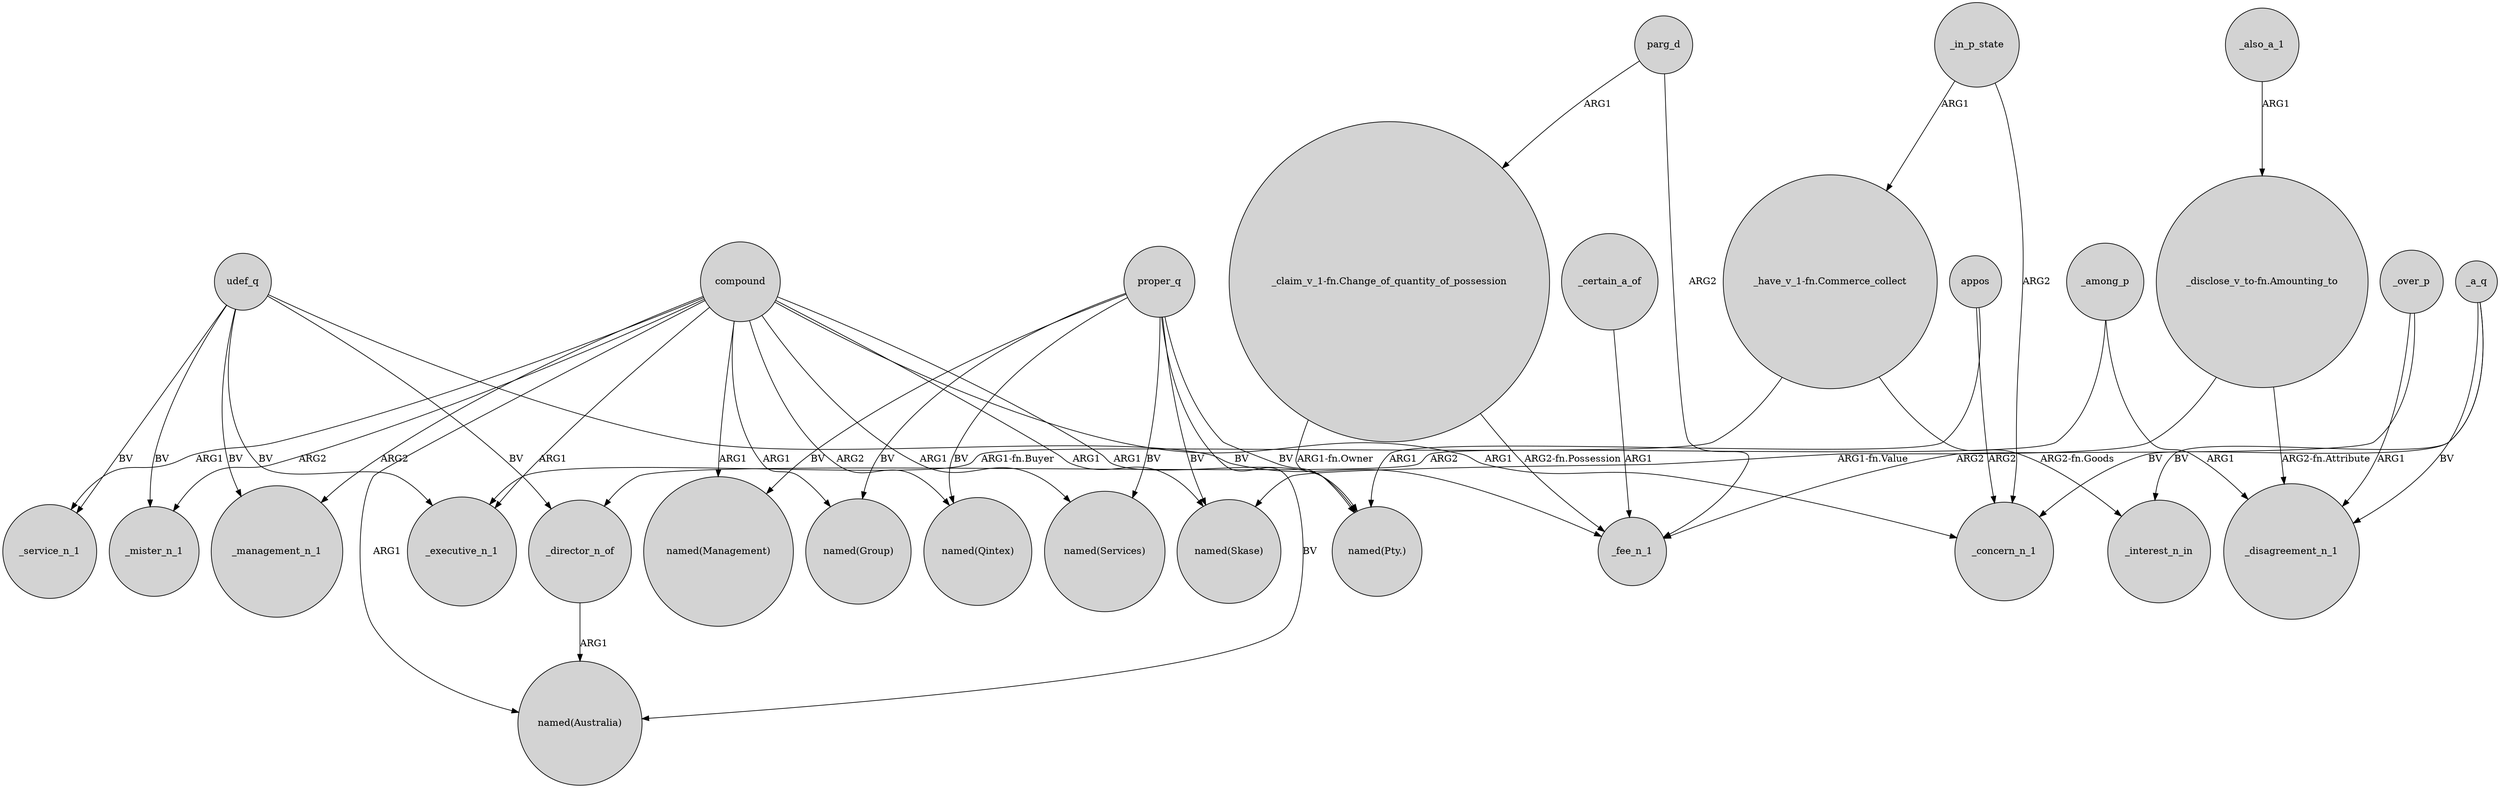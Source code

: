 digraph {
	node [shape=circle style=filled]
	udef_q -> _director_n_of [label=BV]
	"_have_v_1-fn.Commerce_collect" -> _executive_n_1 [label="ARG1-fn.Buyer"]
	udef_q -> _service_n_1 [label=BV]
	compound -> _mister_n_1 [label=ARG2]
	udef_q -> _fee_n_1 [label=BV]
	"_have_v_1-fn.Commerce_collect" -> _interest_n_in [label="ARG2-fn.Goods"]
	_over_p -> _disagreement_n_1 [label=ARG1]
	"_disclose_v_to-fn.Amounting_to" -> "named(Skase)" [label="ARG1-fn.Value"]
	proper_q -> "named(Skase)" [label=BV]
	proper_q -> "named(Pty.)" [label=BV]
	compound -> "named(Group)" [label=ARG1]
	compound -> "named(Management)" [label=ARG1]
	_over_p -> _fee_n_1 [label=ARG2]
	"_disclose_v_to-fn.Amounting_to" -> _disagreement_n_1 [label="ARG2-fn.Attribute"]
	appos -> _concern_n_1 [label=ARG2]
	proper_q -> "named(Management)" [label=BV]
	_a_q -> _interest_n_in [label=BV]
	parg_d -> "_claim_v_1-fn.Change_of_quantity_of_possession" [label=ARG1]
	proper_q -> "named(Australia)" [label=BV]
	udef_q -> _mister_n_1 [label=BV]
	proper_q -> "named(Group)" [label=BV]
	"_claim_v_1-fn.Change_of_quantity_of_possession" -> "named(Pty.)" [label="ARG1-fn.Owner"]
	compound -> _management_n_1 [label=ARG2]
	compound -> "named(Pty.)" [label=ARG1]
	_among_p -> _disagreement_n_1 [label=ARG1]
	udef_q -> _management_n_1 [label=BV]
	compound -> "named(Services)" [label=ARG1]
	udef_q -> _executive_n_1 [label=BV]
	_among_p -> _director_n_of [label=ARG2]
	_a_q -> _concern_n_1 [label=BV]
	_in_p_state -> _concern_n_1 [label=ARG2]
	_certain_a_of -> _fee_n_1 [label=ARG1]
	compound -> _executive_n_1 [label=ARG1]
	compound -> _concern_n_1 [label=ARG1]
	_in_p_state -> "_have_v_1-fn.Commerce_collect" [label=ARG1]
	compound -> "named(Qintex)" [label=ARG2]
	proper_q -> "named(Qintex)" [label=BV]
	compound -> "named(Skase)" [label=ARG1]
	compound -> "named(Australia)" [label=ARG1]
	_also_a_1 -> "_disclose_v_to-fn.Amounting_to" [label=ARG1]
	_director_n_of -> "named(Australia)" [label=ARG1]
	proper_q -> "named(Services)" [label=BV]
	appos -> "named(Pty.)" [label=ARG1]
	"_claim_v_1-fn.Change_of_quantity_of_possession" -> _fee_n_1 [label="ARG2-fn.Possession"]
	compound -> _service_n_1 [label=ARG1]
	parg_d -> _fee_n_1 [label=ARG2]
	_a_q -> _disagreement_n_1 [label=BV]
}
